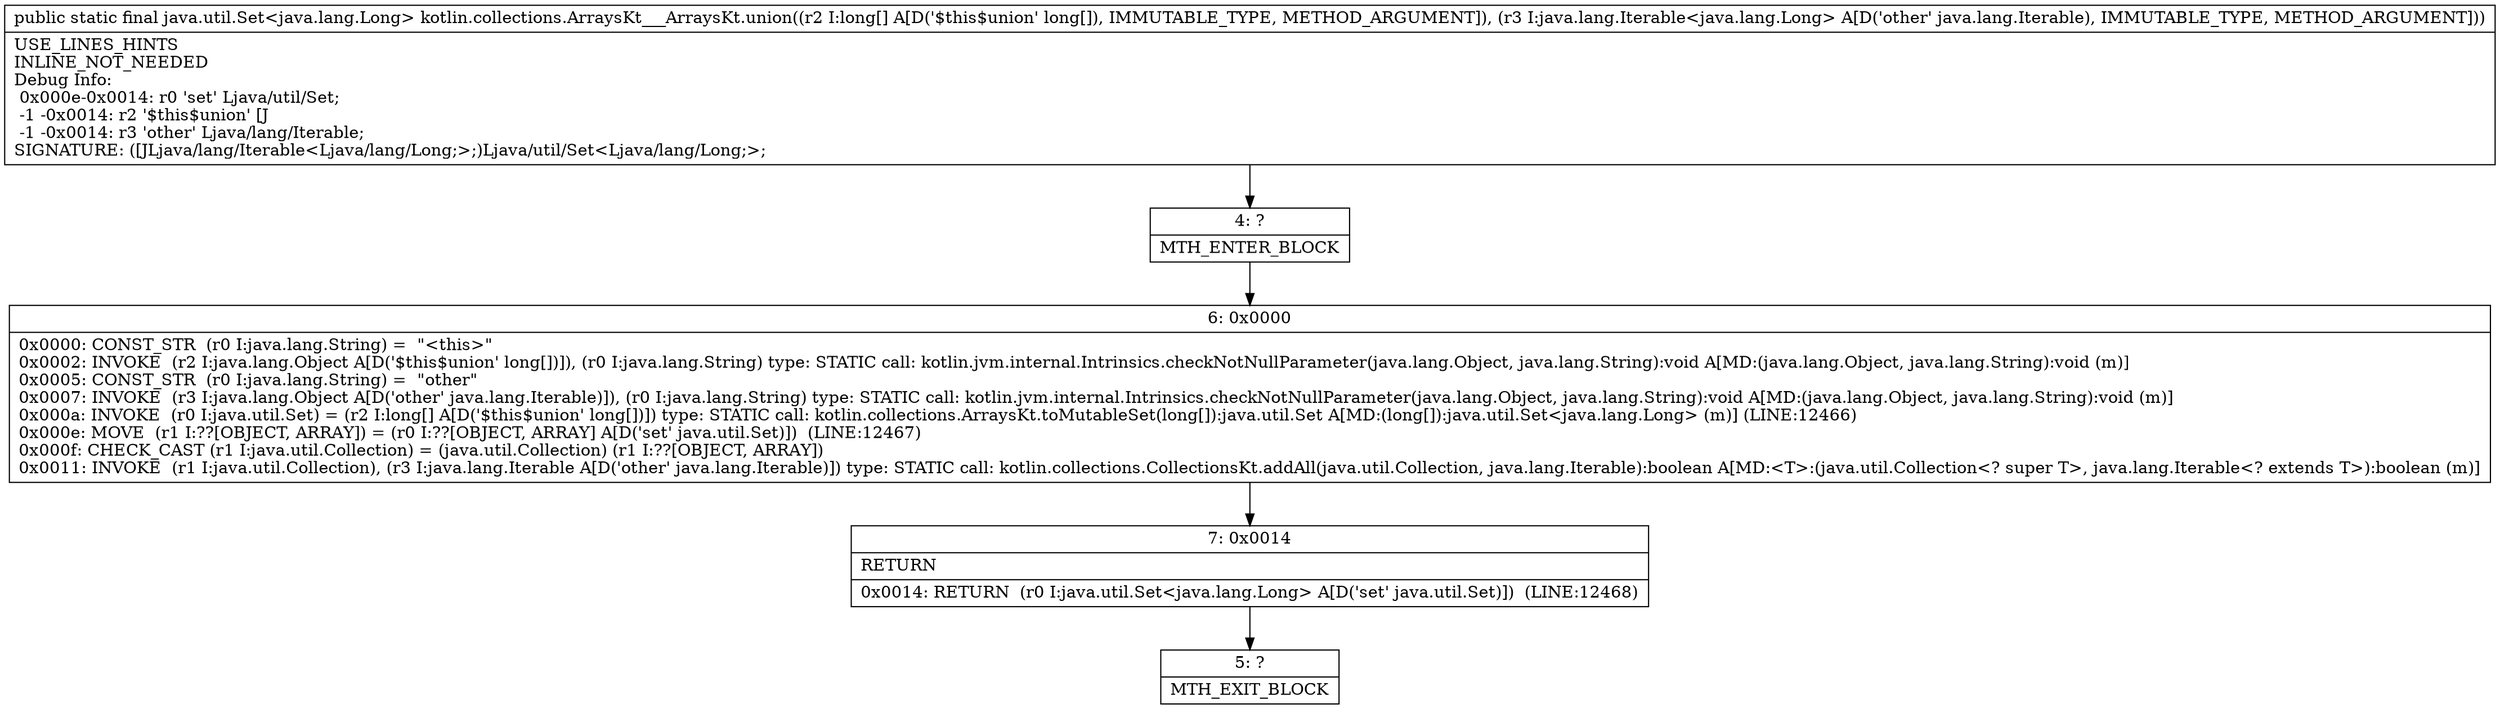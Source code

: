digraph "CFG forkotlin.collections.ArraysKt___ArraysKt.union([JLjava\/lang\/Iterable;)Ljava\/util\/Set;" {
Node_4 [shape=record,label="{4\:\ ?|MTH_ENTER_BLOCK\l}"];
Node_6 [shape=record,label="{6\:\ 0x0000|0x0000: CONST_STR  (r0 I:java.lang.String) =  \"\<this\>\" \l0x0002: INVOKE  (r2 I:java.lang.Object A[D('$this$union' long[])]), (r0 I:java.lang.String) type: STATIC call: kotlin.jvm.internal.Intrinsics.checkNotNullParameter(java.lang.Object, java.lang.String):void A[MD:(java.lang.Object, java.lang.String):void (m)]\l0x0005: CONST_STR  (r0 I:java.lang.String) =  \"other\" \l0x0007: INVOKE  (r3 I:java.lang.Object A[D('other' java.lang.Iterable)]), (r0 I:java.lang.String) type: STATIC call: kotlin.jvm.internal.Intrinsics.checkNotNullParameter(java.lang.Object, java.lang.String):void A[MD:(java.lang.Object, java.lang.String):void (m)]\l0x000a: INVOKE  (r0 I:java.util.Set) = (r2 I:long[] A[D('$this$union' long[])]) type: STATIC call: kotlin.collections.ArraysKt.toMutableSet(long[]):java.util.Set A[MD:(long[]):java.util.Set\<java.lang.Long\> (m)] (LINE:12466)\l0x000e: MOVE  (r1 I:??[OBJECT, ARRAY]) = (r0 I:??[OBJECT, ARRAY] A[D('set' java.util.Set)])  (LINE:12467)\l0x000f: CHECK_CAST (r1 I:java.util.Collection) = (java.util.Collection) (r1 I:??[OBJECT, ARRAY]) \l0x0011: INVOKE  (r1 I:java.util.Collection), (r3 I:java.lang.Iterable A[D('other' java.lang.Iterable)]) type: STATIC call: kotlin.collections.CollectionsKt.addAll(java.util.Collection, java.lang.Iterable):boolean A[MD:\<T\>:(java.util.Collection\<? super T\>, java.lang.Iterable\<? extends T\>):boolean (m)]\l}"];
Node_7 [shape=record,label="{7\:\ 0x0014|RETURN\l|0x0014: RETURN  (r0 I:java.util.Set\<java.lang.Long\> A[D('set' java.util.Set)])  (LINE:12468)\l}"];
Node_5 [shape=record,label="{5\:\ ?|MTH_EXIT_BLOCK\l}"];
MethodNode[shape=record,label="{public static final java.util.Set\<java.lang.Long\> kotlin.collections.ArraysKt___ArraysKt.union((r2 I:long[] A[D('$this$union' long[]), IMMUTABLE_TYPE, METHOD_ARGUMENT]), (r3 I:java.lang.Iterable\<java.lang.Long\> A[D('other' java.lang.Iterable), IMMUTABLE_TYPE, METHOD_ARGUMENT]))  | USE_LINES_HINTS\lINLINE_NOT_NEEDED\lDebug Info:\l  0x000e\-0x0014: r0 'set' Ljava\/util\/Set;\l  \-1 \-0x0014: r2 '$this$union' [J\l  \-1 \-0x0014: r3 'other' Ljava\/lang\/Iterable;\lSIGNATURE: ([JLjava\/lang\/Iterable\<Ljava\/lang\/Long;\>;)Ljava\/util\/Set\<Ljava\/lang\/Long;\>;\l}"];
MethodNode -> Node_4;Node_4 -> Node_6;
Node_6 -> Node_7;
Node_7 -> Node_5;
}

